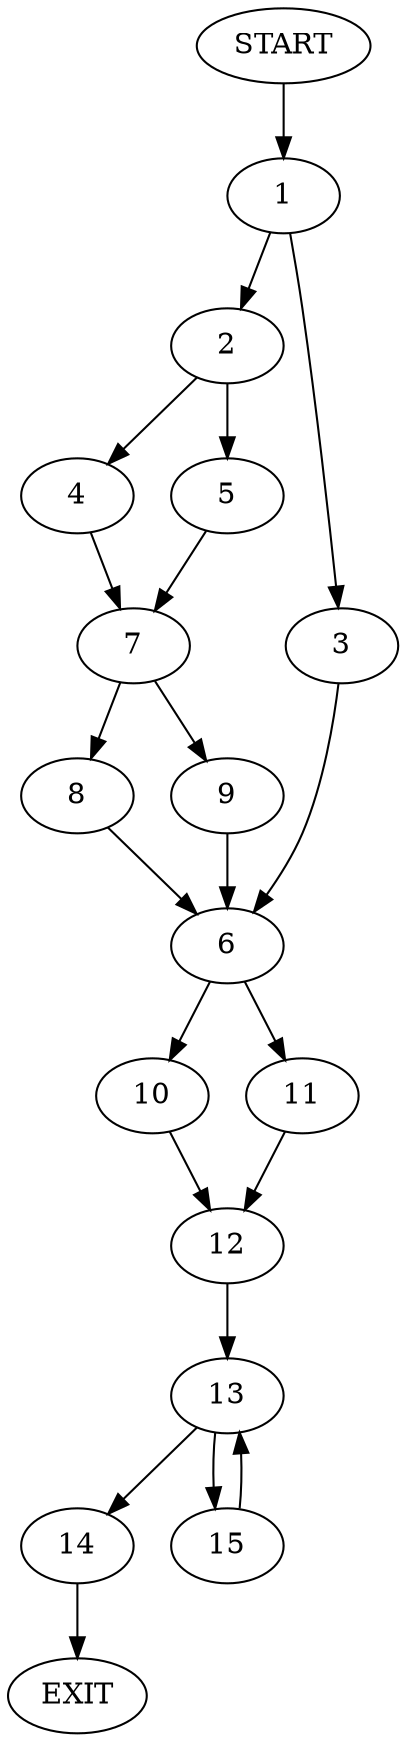 digraph {
0 [label="START"]
16 [label="EXIT"]
0 -> 1
1 -> 2
1 -> 3
2 -> 4
2 -> 5
3 -> 6
4 -> 7
5 -> 7
7 -> 8
7 -> 9
9 -> 6
8 -> 6
6 -> 10
6 -> 11
11 -> 12
10 -> 12
12 -> 13
13 -> 14
13 -> 15
15 -> 13
14 -> 16
}
